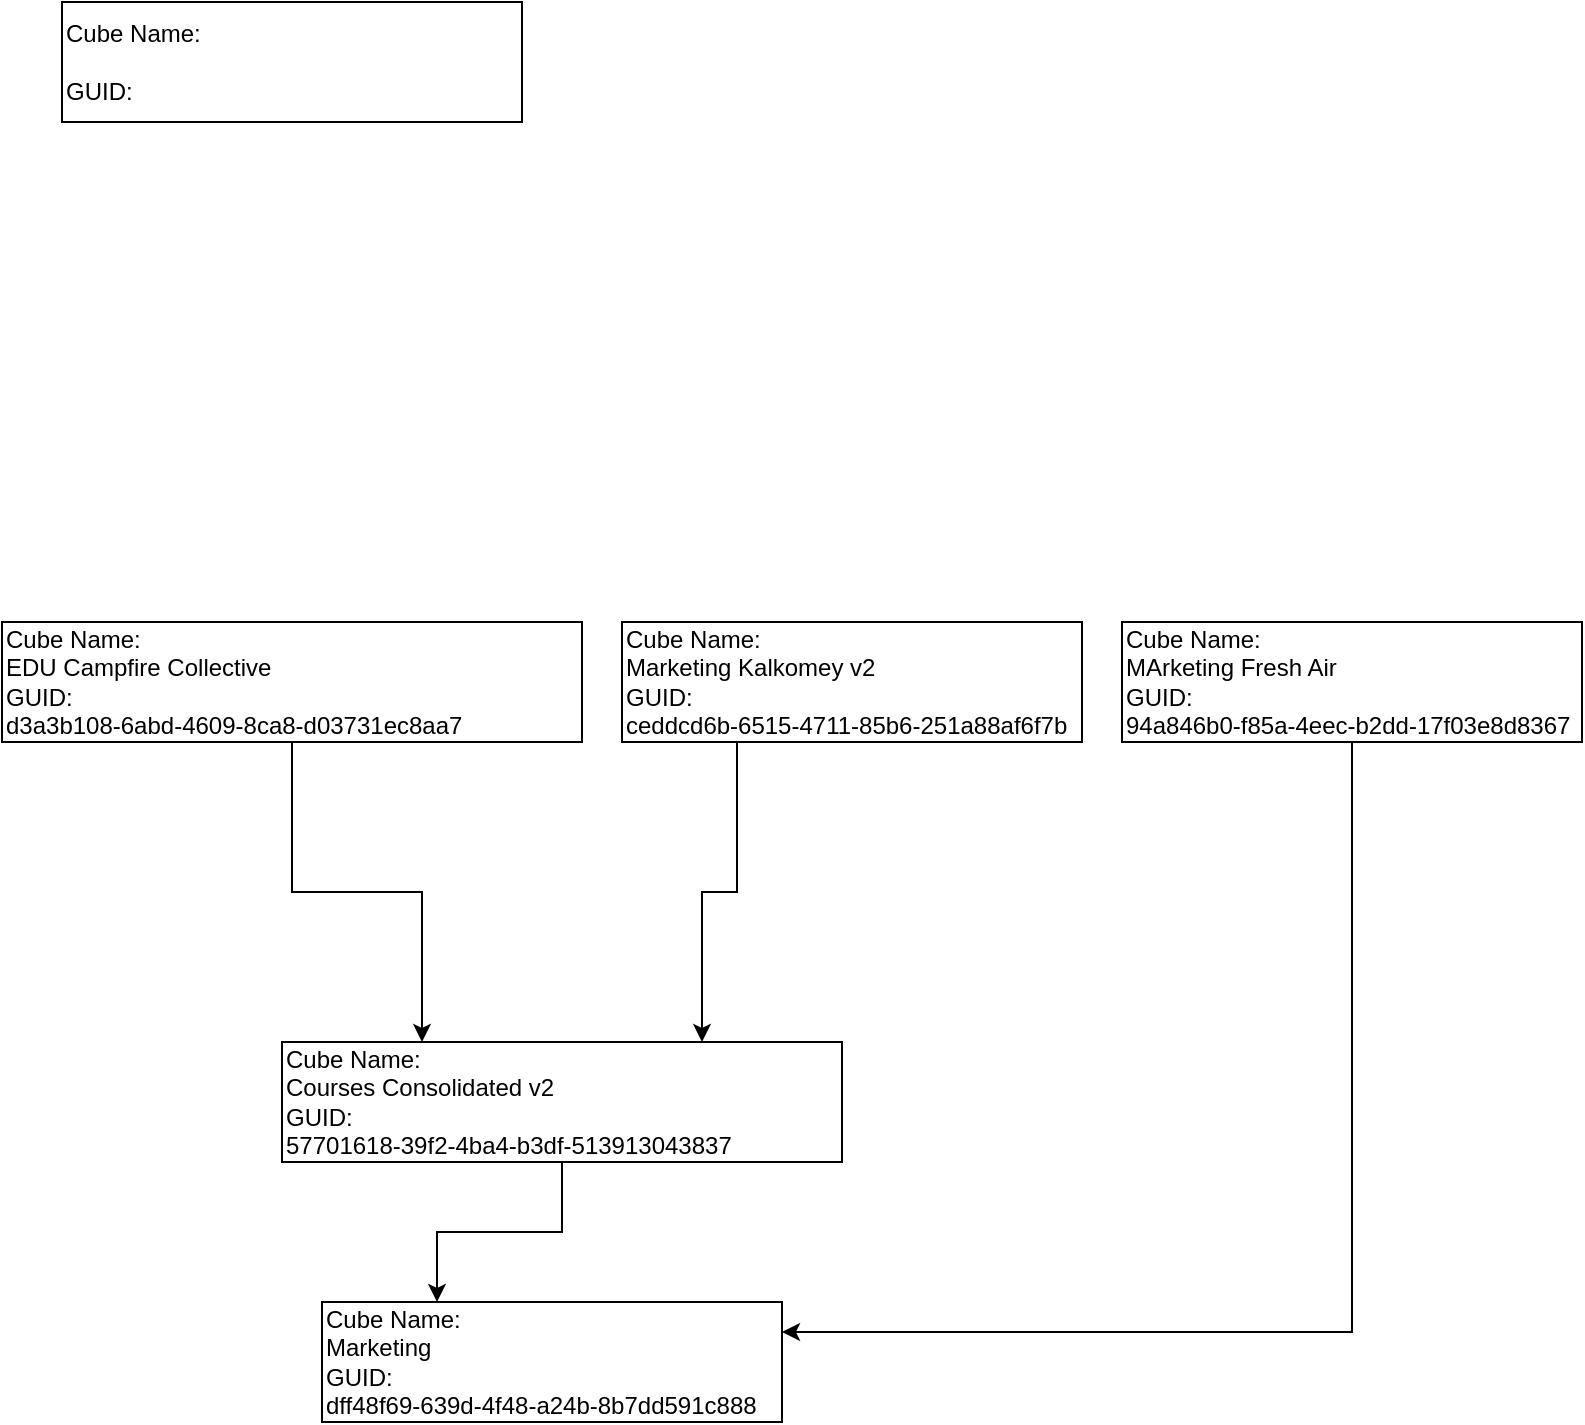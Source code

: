 <mxfile version="21.3.6" type="github">
  <diagram name="Page-1" id="ct8AoqX9kYLhrmAwCGm1">
    <mxGraphModel dx="1434" dy="796" grid="1" gridSize="10" guides="1" tooltips="1" connect="1" arrows="1" fold="1" page="1" pageScale="1" pageWidth="850" pageHeight="1100" math="0" shadow="0">
      <root>
        <mxCell id="0" />
        <mxCell id="1" parent="0" />
        <mxCell id="IMfL2nZYV4UlLK6mLsEN-9" style="edgeStyle=orthogonalEdgeStyle;rounded=0;orthogonalLoop=1;jettySize=auto;html=1;entryX=0.25;entryY=0;entryDx=0;entryDy=0;" edge="1" parent="1" source="IMfL2nZYV4UlLK6mLsEN-1" target="IMfL2nZYV4UlLK6mLsEN-3">
          <mxGeometry relative="1" as="geometry" />
        </mxCell>
        <mxCell id="IMfL2nZYV4UlLK6mLsEN-1" value="Cube Name:&lt;br&gt;Courses Consolidated v2&lt;br&gt;GUID:&lt;br&gt;57701618-39f2-4ba4-b3df-513913043837" style="rounded=0;whiteSpace=wrap;html=1;align=left;" vertex="1" parent="1">
          <mxGeometry x="160" y="580" width="280" height="60" as="geometry" />
        </mxCell>
        <mxCell id="IMfL2nZYV4UlLK6mLsEN-8" style="edgeStyle=orthogonalEdgeStyle;rounded=0;orthogonalLoop=1;jettySize=auto;html=1;entryX=0.25;entryY=0;entryDx=0;entryDy=0;" edge="1" parent="1" source="IMfL2nZYV4UlLK6mLsEN-2" target="IMfL2nZYV4UlLK6mLsEN-1">
          <mxGeometry relative="1" as="geometry" />
        </mxCell>
        <mxCell id="IMfL2nZYV4UlLK6mLsEN-2" value="Cube Name:&lt;br&gt;EDU Campfire Collective&lt;br&gt;GUID:&lt;br&gt;d3a3b108-6abd-4609-8ca8-d03731ec8aa7" style="rounded=0;whiteSpace=wrap;html=1;align=left;" vertex="1" parent="1">
          <mxGeometry x="20" y="370" width="290" height="60" as="geometry" />
        </mxCell>
        <mxCell id="IMfL2nZYV4UlLK6mLsEN-3" value="Cube Name:&lt;br&gt;Marketing&lt;br&gt;GUID:&lt;br&gt;dff48f69-639d-4f48-a24b-8b7dd591c888" style="rounded=0;whiteSpace=wrap;html=1;align=left;" vertex="1" parent="1">
          <mxGeometry x="180" y="710" width="230" height="60" as="geometry" />
        </mxCell>
        <mxCell id="IMfL2nZYV4UlLK6mLsEN-7" style="edgeStyle=orthogonalEdgeStyle;rounded=0;orthogonalLoop=1;jettySize=auto;html=1;exitX=0.25;exitY=1;exitDx=0;exitDy=0;entryX=0.75;entryY=0;entryDx=0;entryDy=0;" edge="1" parent="1" source="IMfL2nZYV4UlLK6mLsEN-4" target="IMfL2nZYV4UlLK6mLsEN-1">
          <mxGeometry relative="1" as="geometry" />
        </mxCell>
        <mxCell id="IMfL2nZYV4UlLK6mLsEN-4" value="Cube Name:&lt;br&gt;Marketing Kalkomey v2&lt;br&gt;GUID:&lt;br&gt;ceddcd6b-6515-4711-85b6-251a88af6f7b" style="rounded=0;whiteSpace=wrap;html=1;align=left;" vertex="1" parent="1">
          <mxGeometry x="330" y="370" width="230" height="60" as="geometry" />
        </mxCell>
        <mxCell id="IMfL2nZYV4UlLK6mLsEN-5" value="Cube Name:&lt;br&gt;&lt;br&gt;GUID:&lt;br&gt;" style="rounded=0;whiteSpace=wrap;html=1;align=left;" vertex="1" parent="1">
          <mxGeometry x="50" y="60" width="230" height="60" as="geometry" />
        </mxCell>
        <mxCell id="IMfL2nZYV4UlLK6mLsEN-10" style="edgeStyle=orthogonalEdgeStyle;rounded=0;orthogonalLoop=1;jettySize=auto;html=1;entryX=1;entryY=0.25;entryDx=0;entryDy=0;exitX=0.5;exitY=1;exitDx=0;exitDy=0;" edge="1" parent="1" source="IMfL2nZYV4UlLK6mLsEN-6" target="IMfL2nZYV4UlLK6mLsEN-3">
          <mxGeometry relative="1" as="geometry" />
        </mxCell>
        <mxCell id="IMfL2nZYV4UlLK6mLsEN-6" value="Cube Name:&lt;br&gt;MArketing Fresh Air&lt;br&gt;GUID:&lt;br&gt;94a846b0-f85a-4eec-b2dd-17f03e8d8367" style="rounded=0;whiteSpace=wrap;html=1;align=left;" vertex="1" parent="1">
          <mxGeometry x="580" y="370" width="230" height="60" as="geometry" />
        </mxCell>
      </root>
    </mxGraphModel>
  </diagram>
</mxfile>
